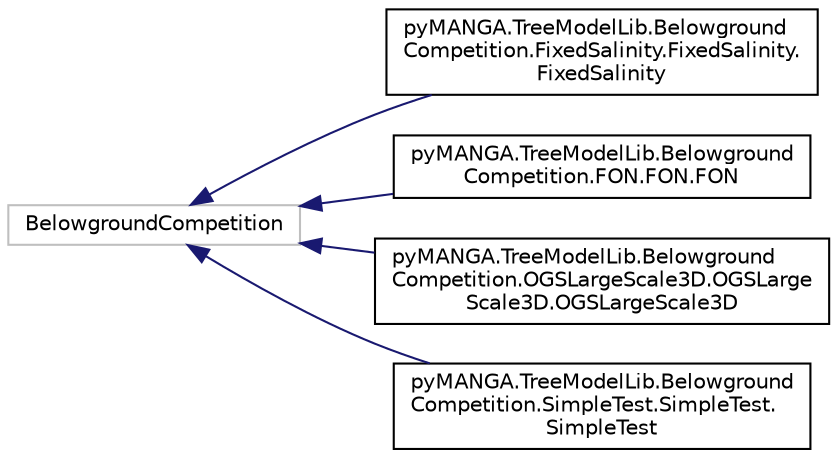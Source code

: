 digraph "Graphical Class Hierarchy"
{
  edge [fontname="Helvetica",fontsize="10",labelfontname="Helvetica",labelfontsize="10"];
  node [fontname="Helvetica",fontsize="10",shape=record];
  rankdir="LR";
  Node1 [label="BelowgroundCompetition",height=0.2,width=0.4,color="grey75", fillcolor="white", style="filled"];
  Node1 -> Node2 [dir="back",color="midnightblue",fontsize="10",style="solid",fontname="Helvetica"];
  Node2 [label="pyMANGA.TreeModelLib.Belowground\lCompetition.FixedSalinity.FixedSalinity.\lFixedSalinity",height=0.2,width=0.4,color="black", fillcolor="white", style="filled",URL="$classpyMANGA_1_1TreeModelLib_1_1BelowgroundCompetition_1_1FixedSalinity_1_1FixedSalinity_1_1FixedSalinity.html"];
  Node1 -> Node3 [dir="back",color="midnightblue",fontsize="10",style="solid",fontname="Helvetica"];
  Node3 [label="pyMANGA.TreeModelLib.Belowground\lCompetition.FON.FON.FON",height=0.2,width=0.4,color="black", fillcolor="white", style="filled",URL="$classpyMANGA_1_1TreeModelLib_1_1BelowgroundCompetition_1_1FON_1_1FON_1_1FON.html"];
  Node1 -> Node4 [dir="back",color="midnightblue",fontsize="10",style="solid",fontname="Helvetica"];
  Node4 [label="pyMANGA.TreeModelLib.Belowground\lCompetition.OGSLargeScale3D.OGSLarge\lScale3D.OGSLargeScale3D",height=0.2,width=0.4,color="black", fillcolor="white", style="filled",URL="$classpyMANGA_1_1TreeModelLib_1_1BelowgroundCompetition_1_1OGSLargeScale3D_1_1OGSLargeScale3D_1_1OGSLargeScale3D.html",tooltip="OGS integration for belowground competition concept. "];
  Node1 -> Node5 [dir="back",color="midnightblue",fontsize="10",style="solid",fontname="Helvetica"];
  Node5 [label="pyMANGA.TreeModelLib.Belowground\lCompetition.SimpleTest.SimpleTest.\lSimpleTest",height=0.2,width=0.4,color="black", fillcolor="white", style="filled",URL="$classpyMANGA_1_1TreeModelLib_1_1BelowgroundCompetition_1_1SimpleTest_1_1SimpleTest_1_1SimpleTest.html"];
}
